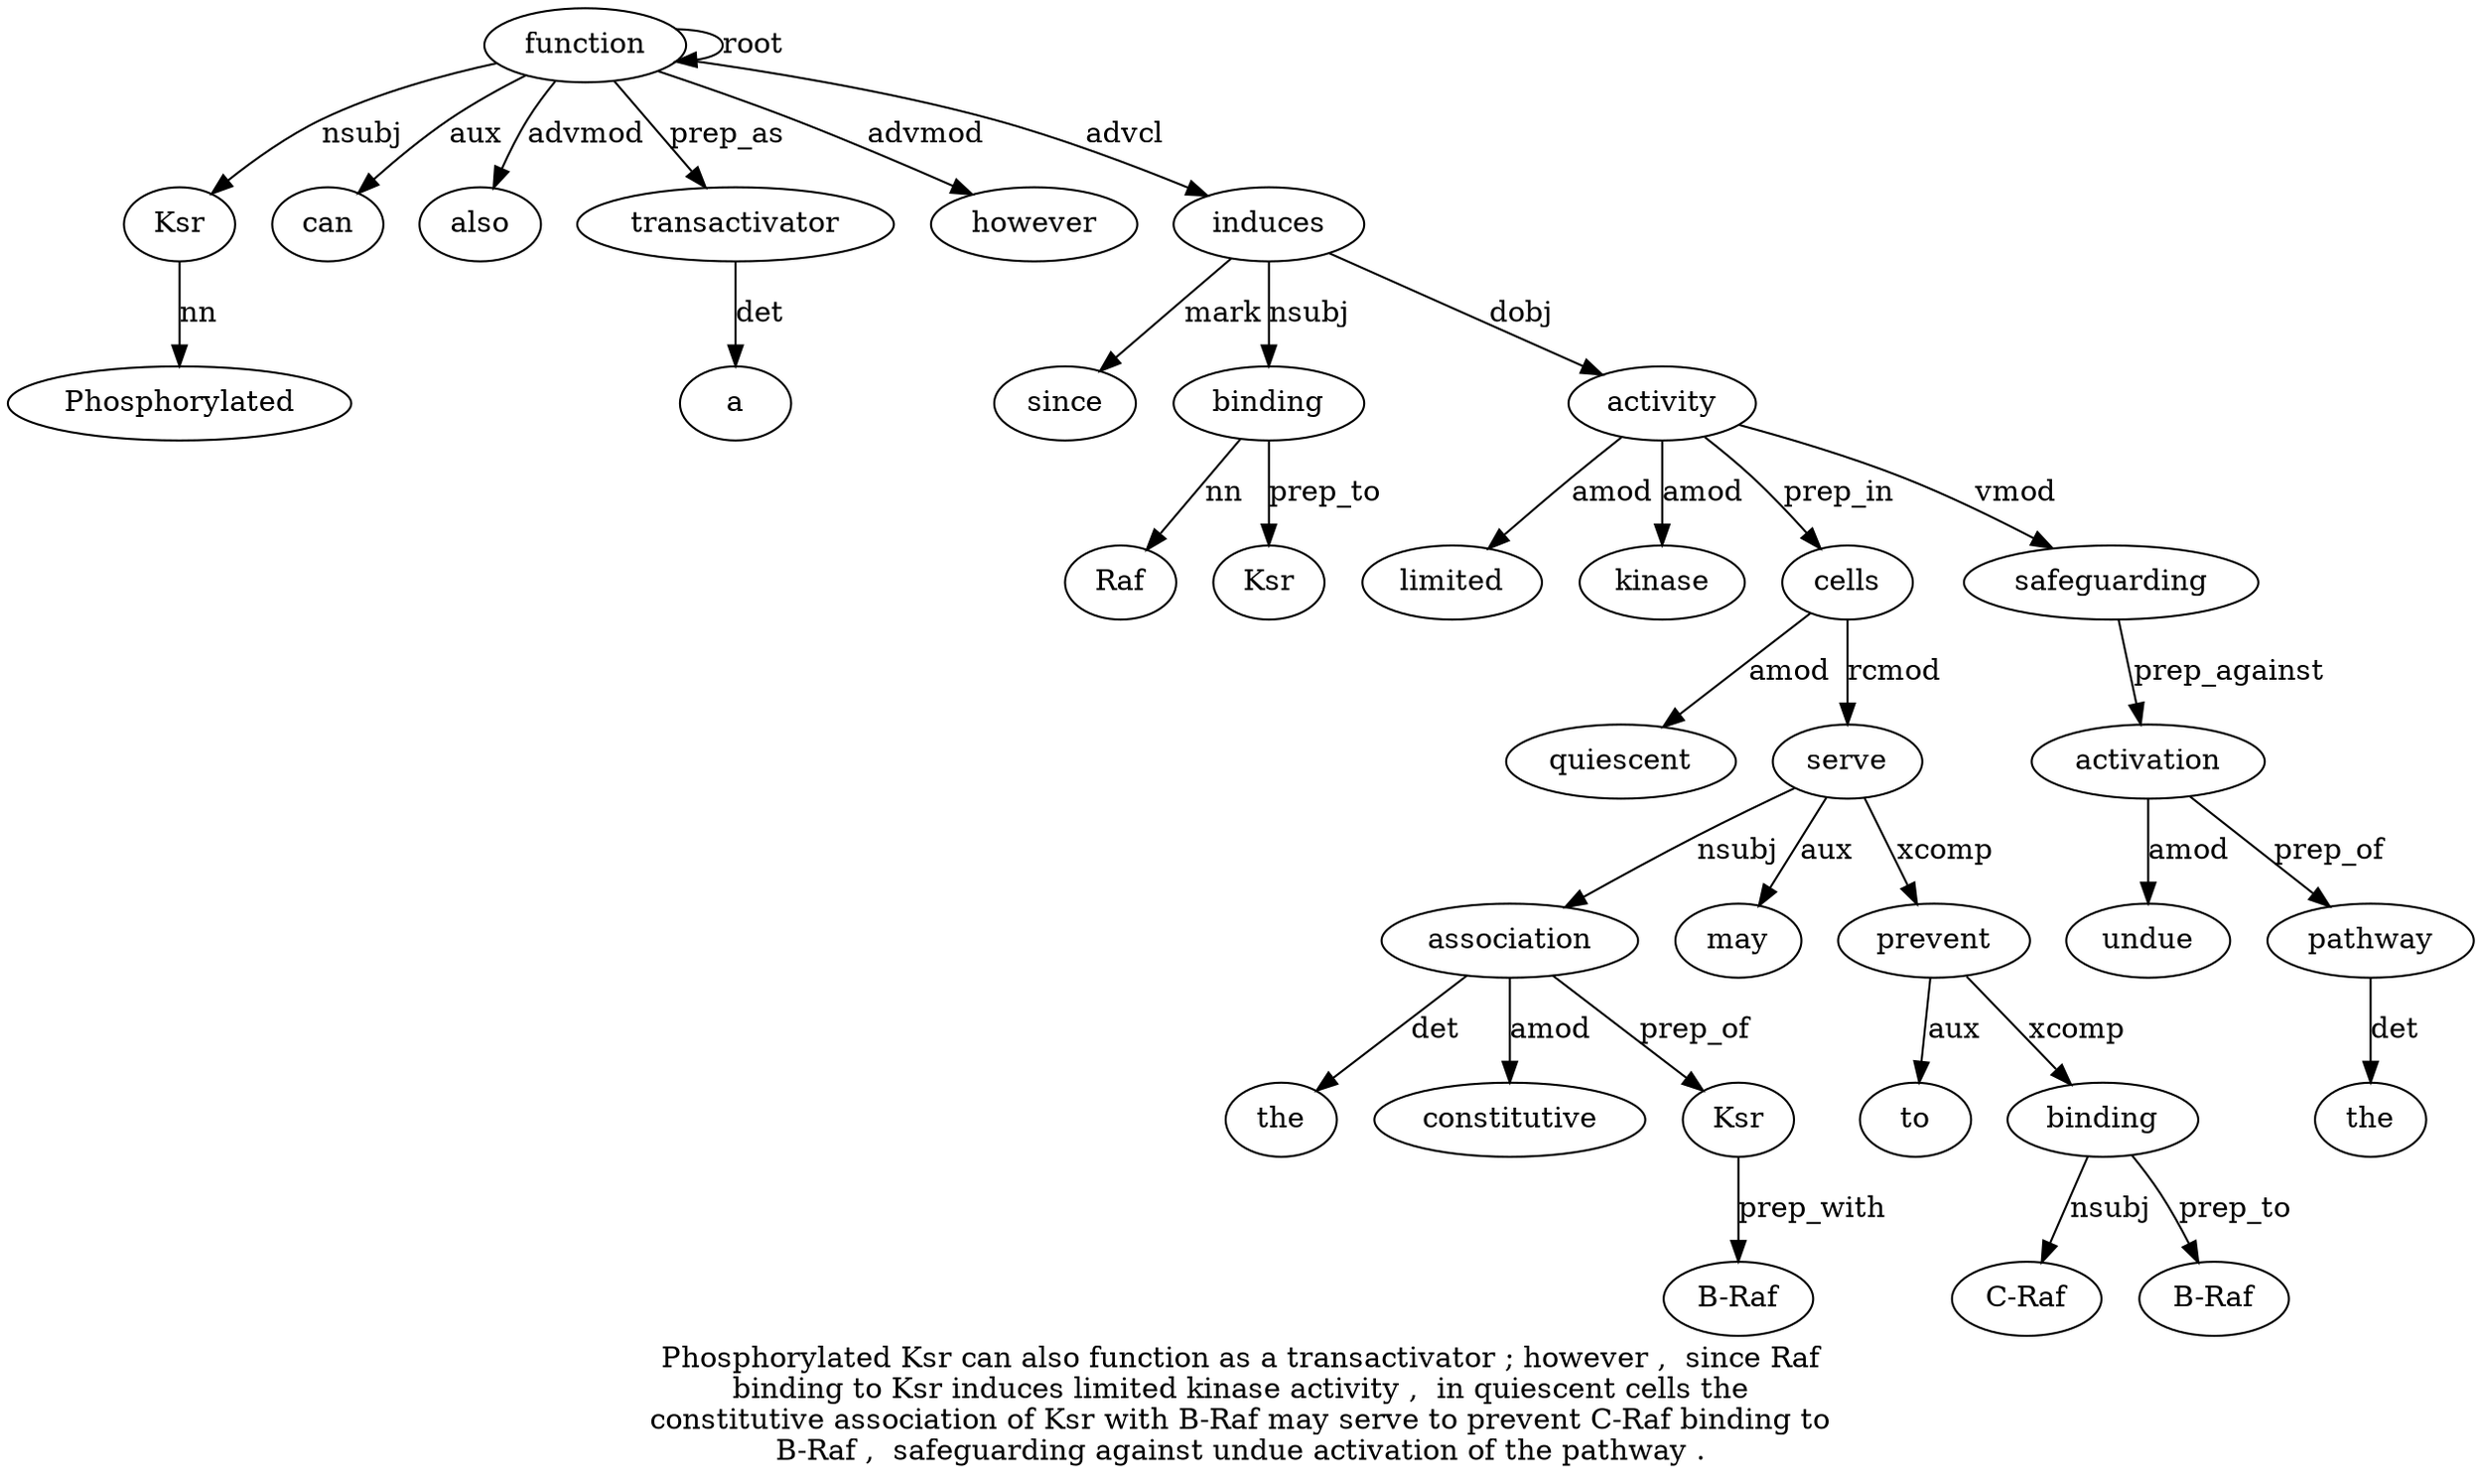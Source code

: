 digraph "Phosphorylated Ksr can also function as a transactivator ; however ,  since Raf binding to Ksr induces limited kinase activity ,  in quiescent cells the constitutive association of Ksr with B-Raf may serve to prevent C-Raf binding to B-Raf ,  safeguarding against undue activation of the pathway ." {
label="Phosphorylated Ksr can also function as a transactivator ; however ,  since Raf
binding to Ksr induces limited kinase activity ,  in quiescent cells the
constitutive association of Ksr with B-Raf may serve to prevent C-Raf binding to
B-Raf ,  safeguarding against undue activation of the pathway .";
Ksr2 [style=filled, fillcolor=white, label=Ksr];
Phosphorylated1 [style=filled, fillcolor=white, label=Phosphorylated];
Ksr2 -> Phosphorylated1  [label=nn];
function5 [style=filled, fillcolor=white, label=function];
function5 -> Ksr2  [label=nsubj];
can3 [style=filled, fillcolor=white, label=can];
function5 -> can3  [label=aux];
also4 [style=filled, fillcolor=white, label=also];
function5 -> also4  [label=advmod];
function5 -> function5  [label=root];
transactivator8 [style=filled, fillcolor=white, label=transactivator];
a7 [style=filled, fillcolor=white, label=a];
transactivator8 -> a7  [label=det];
function5 -> transactivator8  [label=prep_as];
however10 [style=filled, fillcolor=white, label=however];
function5 -> however10  [label=advmod];
induces17 [style=filled, fillcolor=white, label=induces];
since12 [style=filled, fillcolor=white, label=since];
induces17 -> since12  [label=mark];
binding14 [style=filled, fillcolor=white, label=binding];
Raf13 [style=filled, fillcolor=white, label=Raf];
binding14 -> Raf13  [label=nn];
induces17 -> binding14  [label=nsubj];
Ksr16 [style=filled, fillcolor=white, label=Ksr];
binding14 -> Ksr16  [label=prep_to];
function5 -> induces17  [label=advcl];
activity20 [style=filled, fillcolor=white, label=activity];
limited18 [style=filled, fillcolor=white, label=limited];
activity20 -> limited18  [label=amod];
kinase19 [style=filled, fillcolor=white, label=kinase];
activity20 -> kinase19  [label=amod];
induces17 -> activity20  [label=dobj];
cells24 [style=filled, fillcolor=white, label=cells];
quiescent23 [style=filled, fillcolor=white, label=quiescent];
cells24 -> quiescent23  [label=amod];
activity20 -> cells24  [label=prep_in];
association27 [style=filled, fillcolor=white, label=association];
the25 [style=filled, fillcolor=white, label=the];
association27 -> the25  [label=det];
constitutive26 [style=filled, fillcolor=white, label=constitutive];
association27 -> constitutive26  [label=amod];
serve33 [style=filled, fillcolor=white, label=serve];
serve33 -> association27  [label=nsubj];
Ksr29 [style=filled, fillcolor=white, label=Ksr];
association27 -> Ksr29  [label=prep_of];
"B-Raf31" [style=filled, fillcolor=white, label="B-Raf"];
Ksr29 -> "B-Raf31"  [label=prep_with];
may32 [style=filled, fillcolor=white, label=may];
serve33 -> may32  [label=aux];
cells24 -> serve33  [label=rcmod];
prevent35 [style=filled, fillcolor=white, label=prevent];
to34 [style=filled, fillcolor=white, label=to];
prevent35 -> to34  [label=aux];
serve33 -> prevent35  [label=xcomp];
binding37 [style=filled, fillcolor=white, label=binding];
"C-Raf36" [style=filled, fillcolor=white, label="C-Raf"];
binding37 -> "C-Raf36"  [label=nsubj];
prevent35 -> binding37  [label=xcomp];
"B-Raf39" [style=filled, fillcolor=white, label="B-Raf"];
binding37 -> "B-Raf39"  [label=prep_to];
safeguarding41 [style=filled, fillcolor=white, label=safeguarding];
activity20 -> safeguarding41  [label=vmod];
activation44 [style=filled, fillcolor=white, label=activation];
undue43 [style=filled, fillcolor=white, label=undue];
activation44 -> undue43  [label=amod];
safeguarding41 -> activation44  [label=prep_against];
pathway47 [style=filled, fillcolor=white, label=pathway];
the46 [style=filled, fillcolor=white, label=the];
pathway47 -> the46  [label=det];
activation44 -> pathway47  [label=prep_of];
}
